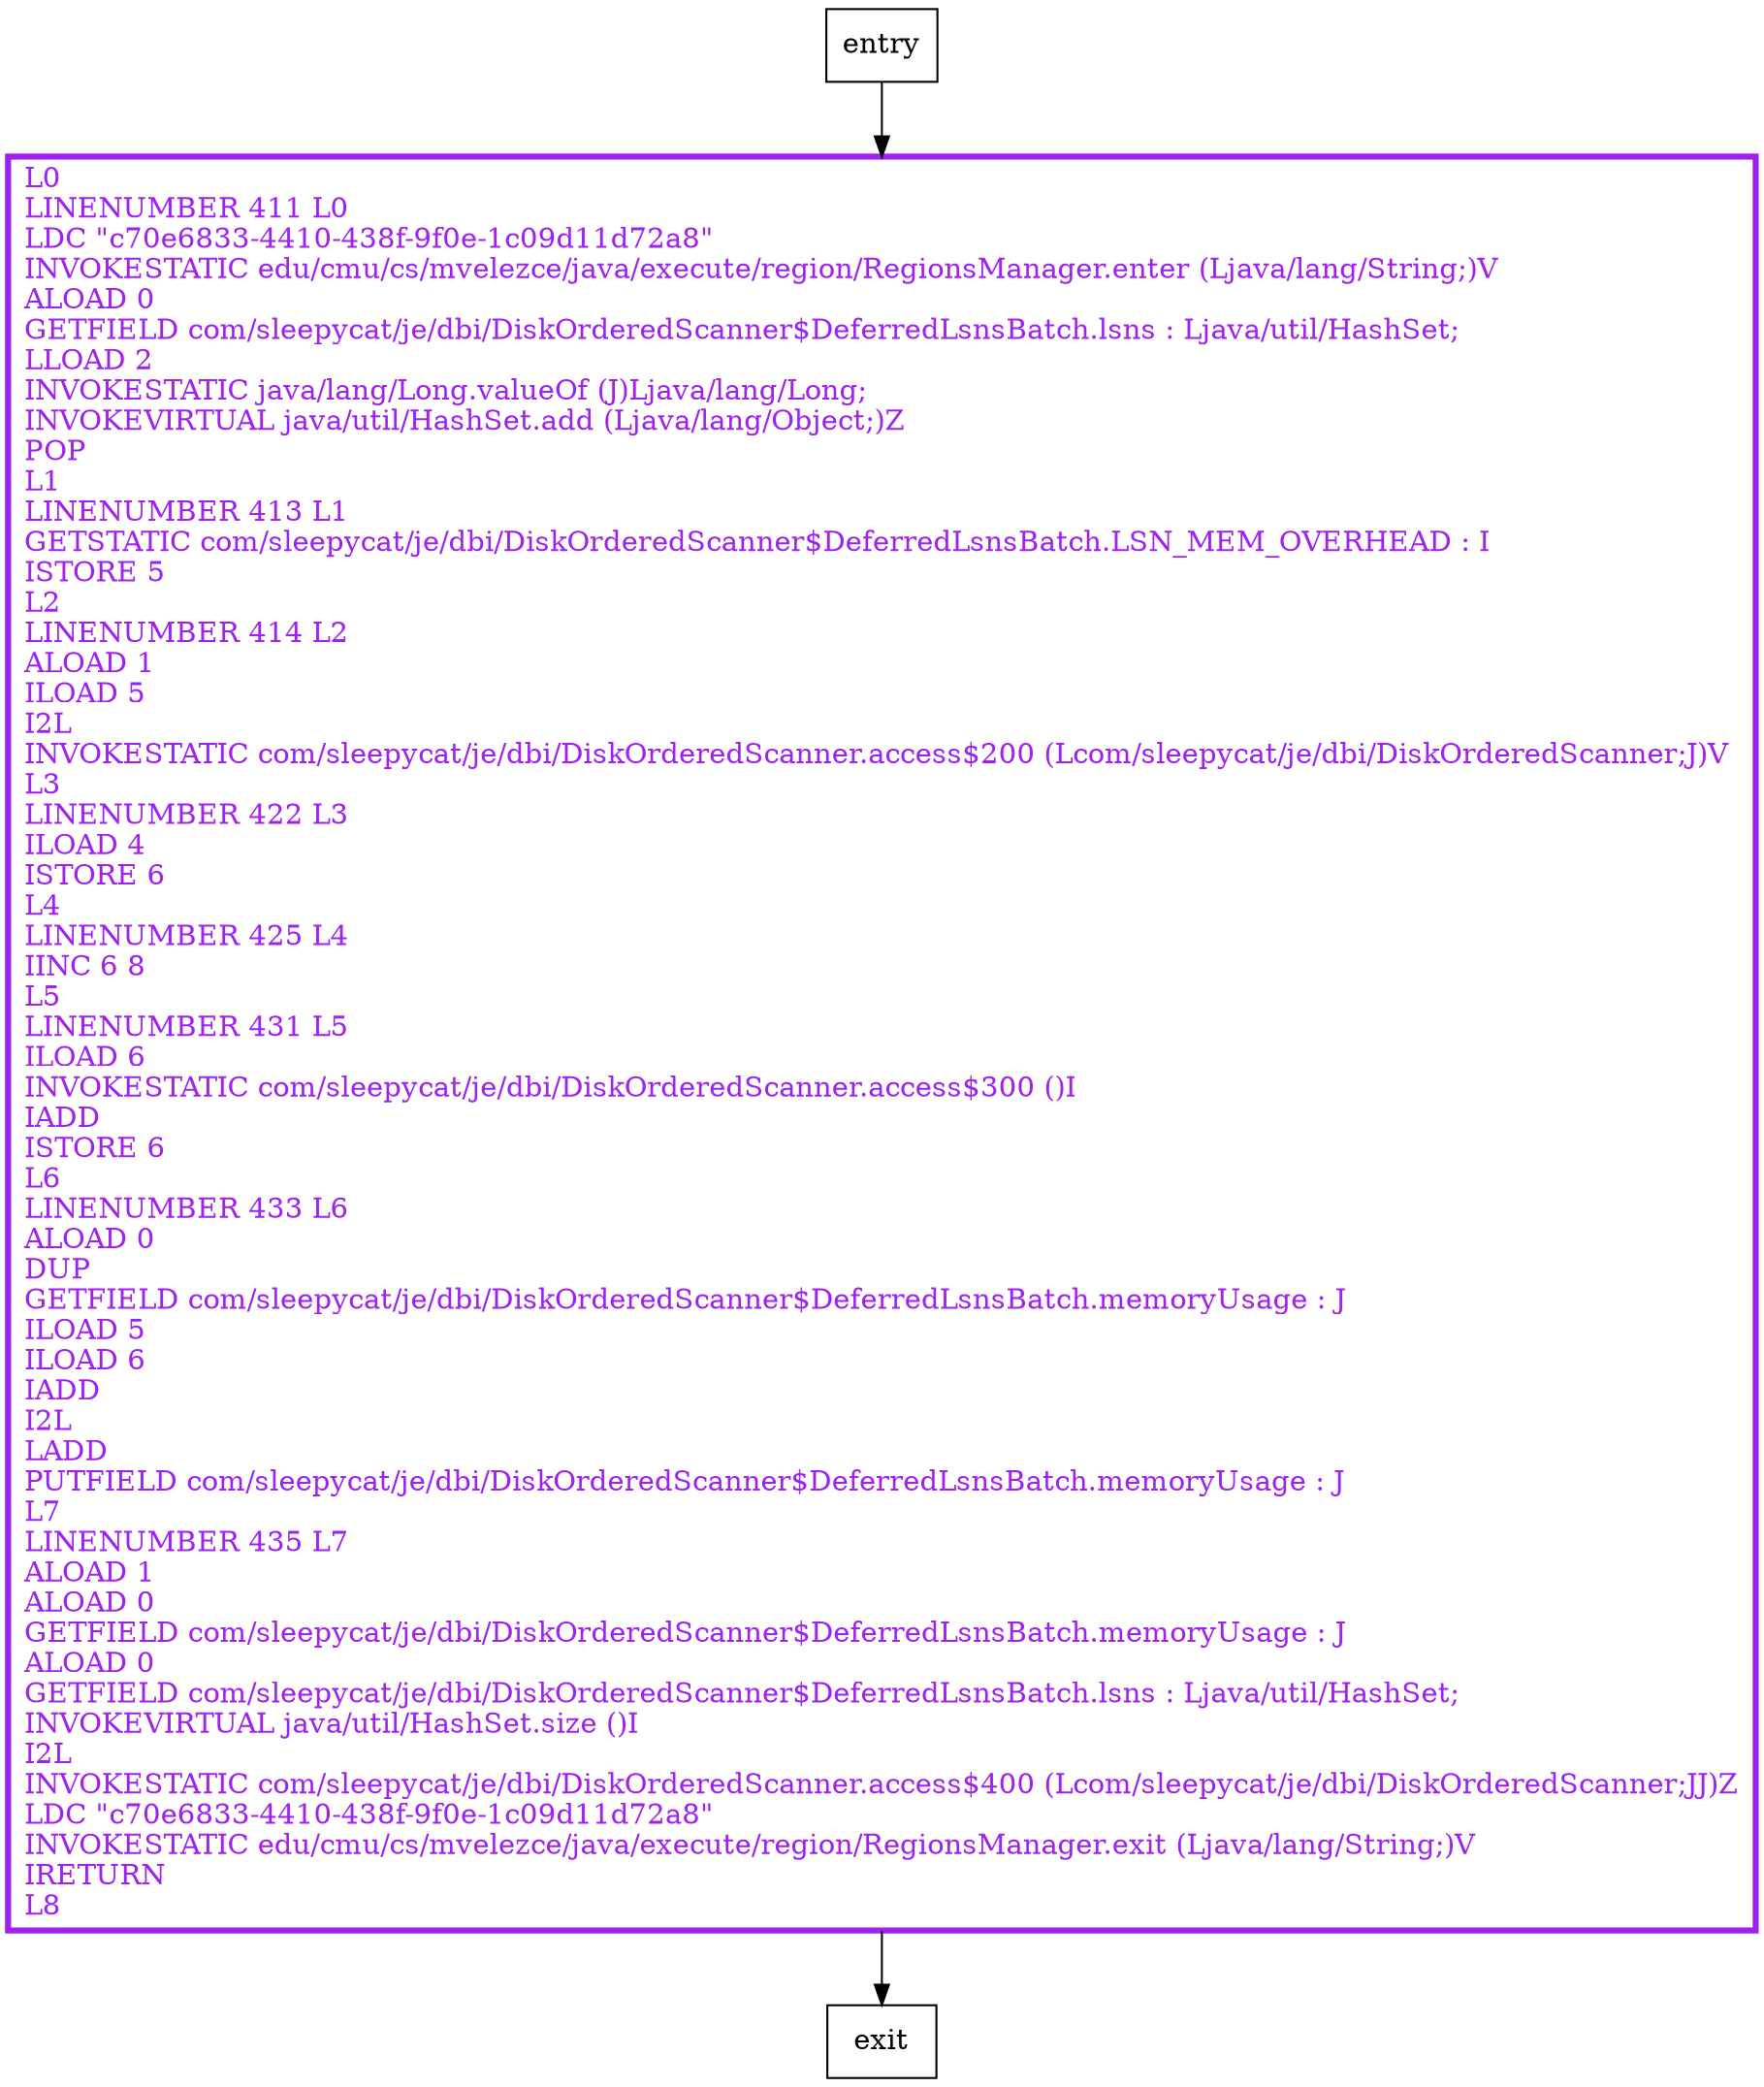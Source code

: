 digraph addLsn {
node [shape=record];
761742160 [label="L0\lLINENUMBER 411 L0\lLDC \"c70e6833-4410-438f-9f0e-1c09d11d72a8\"\lINVOKESTATIC edu/cmu/cs/mvelezce/java/execute/region/RegionsManager.enter (Ljava/lang/String;)V\lALOAD 0\lGETFIELD com/sleepycat/je/dbi/DiskOrderedScanner$DeferredLsnsBatch.lsns : Ljava/util/HashSet;\lLLOAD 2\lINVOKESTATIC java/lang/Long.valueOf (J)Ljava/lang/Long;\lINVOKEVIRTUAL java/util/HashSet.add (Ljava/lang/Object;)Z\lPOP\lL1\lLINENUMBER 413 L1\lGETSTATIC com/sleepycat/je/dbi/DiskOrderedScanner$DeferredLsnsBatch.LSN_MEM_OVERHEAD : I\lISTORE 5\lL2\lLINENUMBER 414 L2\lALOAD 1\lILOAD 5\lI2L\lINVOKESTATIC com/sleepycat/je/dbi/DiskOrderedScanner.access$200 (Lcom/sleepycat/je/dbi/DiskOrderedScanner;J)V\lL3\lLINENUMBER 422 L3\lILOAD 4\lISTORE 6\lL4\lLINENUMBER 425 L4\lIINC 6 8\lL5\lLINENUMBER 431 L5\lILOAD 6\lINVOKESTATIC com/sleepycat/je/dbi/DiskOrderedScanner.access$300 ()I\lIADD\lISTORE 6\lL6\lLINENUMBER 433 L6\lALOAD 0\lDUP\lGETFIELD com/sleepycat/je/dbi/DiskOrderedScanner$DeferredLsnsBatch.memoryUsage : J\lILOAD 5\lILOAD 6\lIADD\lI2L\lLADD\lPUTFIELD com/sleepycat/je/dbi/DiskOrderedScanner$DeferredLsnsBatch.memoryUsage : J\lL7\lLINENUMBER 435 L7\lALOAD 1\lALOAD 0\lGETFIELD com/sleepycat/je/dbi/DiskOrderedScanner$DeferredLsnsBatch.memoryUsage : J\lALOAD 0\lGETFIELD com/sleepycat/je/dbi/DiskOrderedScanner$DeferredLsnsBatch.lsns : Ljava/util/HashSet;\lINVOKEVIRTUAL java/util/HashSet.size ()I\lI2L\lINVOKESTATIC com/sleepycat/je/dbi/DiskOrderedScanner.access$400 (Lcom/sleepycat/je/dbi/DiskOrderedScanner;JJ)Z\lLDC \"c70e6833-4410-438f-9f0e-1c09d11d72a8\"\lINVOKESTATIC edu/cmu/cs/mvelezce/java/execute/region/RegionsManager.exit (Ljava/lang/String;)V\lIRETURN\lL8\l"];
entry;
exit;
entry -> 761742160
761742160 -> exit
761742160[fontcolor="purple", penwidth=3, color="purple"];
}
